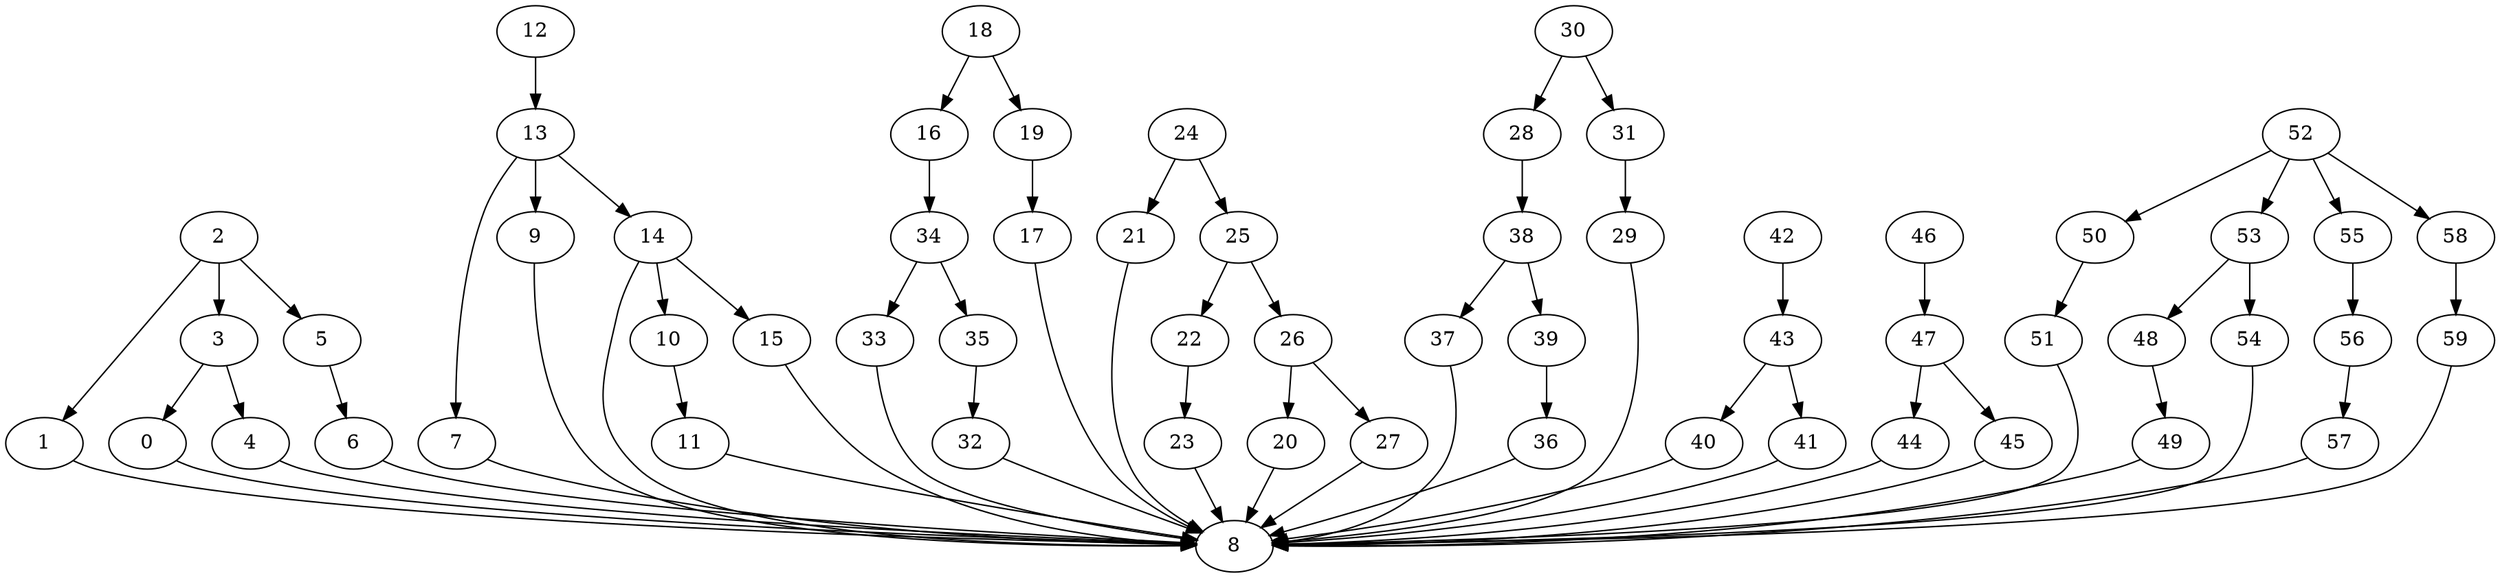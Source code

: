strict digraph  {
0 [exec=149];
1 [exec=160];
2 [exec=50];
3 [exec=164];
4 [exec=118];
5 [exec=108];
6 [exec=76];
7 [exec=147];
8 [exec=105];
9 [exec=158];
10 [exec=57];
11 [exec=185];
12 [exec=106];
13 [exec=162];
14 [exec=176];
15 [exec=191];
16 [exec=80];
17 [exec=135];
18 [exec=178];
19 [exec=158];
20 [exec=200];
21 [exec=58];
22 [exec=172];
23 [exec=112];
24 [exec=153];
25 [exec=156];
26 [exec=94];
27 [exec=143];
28 [exec=53];
29 [exec=101];
30 [exec=188];
31 [exec=190];
32 [exec=190];
33 [exec=199];
34 [exec=96];
35 [exec=73];
36 [exec=165];
37 [exec=53];
38 [exec=121];
39 [exec=113];
40 [exec=185];
41 [exec=93];
42 [exec=119];
43 [exec=125];
44 [exec=151];
45 [exec=87];
46 [exec=59];
47 [exec=91];
48 [exec=107];
49 [exec=184];
50 [exec=57];
51 [exec=151];
52 [exec=197];
53 [exec=132];
54 [exec=159];
55 [exec=65];
56 [exec=126];
57 [exec=82];
58 [exec=104];
59 [exec=62];
0 -> 8  [comm=8];
1 -> 8  [comm=15];
2 -> 3  [comm=6];
2 -> 1  [comm=18];
2 -> 5  [comm=7];
3 -> 4  [comm=17];
3 -> 0  [comm=9];
4 -> 8  [comm=9];
5 -> 6  [comm=15];
6 -> 8  [comm=8];
7 -> 8  [comm=17];
9 -> 8  [comm=7];
10 -> 11  [comm=12];
11 -> 8  [comm=7];
12 -> 13  [comm=13];
13 -> 14  [comm=16];
13 -> 7  [comm=14];
13 -> 9  [comm=8];
14 -> 15  [comm=19];
14 -> 8  [comm=13];
14 -> 10  [comm=8];
15 -> 8  [comm=6];
16 -> 34  [comm=14];
17 -> 8  [comm=5];
18 -> 19  [comm=5];
18 -> 16  [comm=7];
19 -> 17  [comm=18];
20 -> 8  [comm=8];
21 -> 8  [comm=6];
22 -> 23  [comm=11];
23 -> 8  [comm=12];
24 -> 25  [comm=18];
24 -> 21  [comm=10];
25 -> 26  [comm=8];
25 -> 22  [comm=19];
26 -> 27  [comm=10];
26 -> 20  [comm=12];
27 -> 8  [comm=10];
28 -> 38  [comm=8];
29 -> 8  [comm=18];
30 -> 31  [comm=17];
30 -> 28  [comm=14];
31 -> 29  [comm=13];
32 -> 8  [comm=20];
33 -> 8  [comm=15];
34 -> 35  [comm=8];
34 -> 33  [comm=11];
35 -> 32  [comm=15];
36 -> 8  [comm=6];
37 -> 8  [comm=5];
38 -> 39  [comm=5];
38 -> 37  [comm=14];
39 -> 36  [comm=15];
40 -> 8  [comm=19];
41 -> 8  [comm=17];
42 -> 43  [comm=15];
43 -> 40  [comm=17];
43 -> 41  [comm=7];
44 -> 8  [comm=7];
45 -> 8  [comm=15];
46 -> 47  [comm=19];
47 -> 44  [comm=8];
47 -> 45  [comm=13];
48 -> 49  [comm=11];
49 -> 8  [comm=20];
50 -> 51  [comm=16];
51 -> 8  [comm=13];
52 -> 53  [comm=10];
52 -> 50  [comm=11];
52 -> 55  [comm=14];
52 -> 58  [comm=11];
53 -> 54  [comm=12];
53 -> 48  [comm=16];
54 -> 8  [comm=7];
55 -> 56  [comm=13];
56 -> 57  [comm=7];
57 -> 8  [comm=19];
58 -> 59  [comm=7];
59 -> 8  [comm=15];
}
